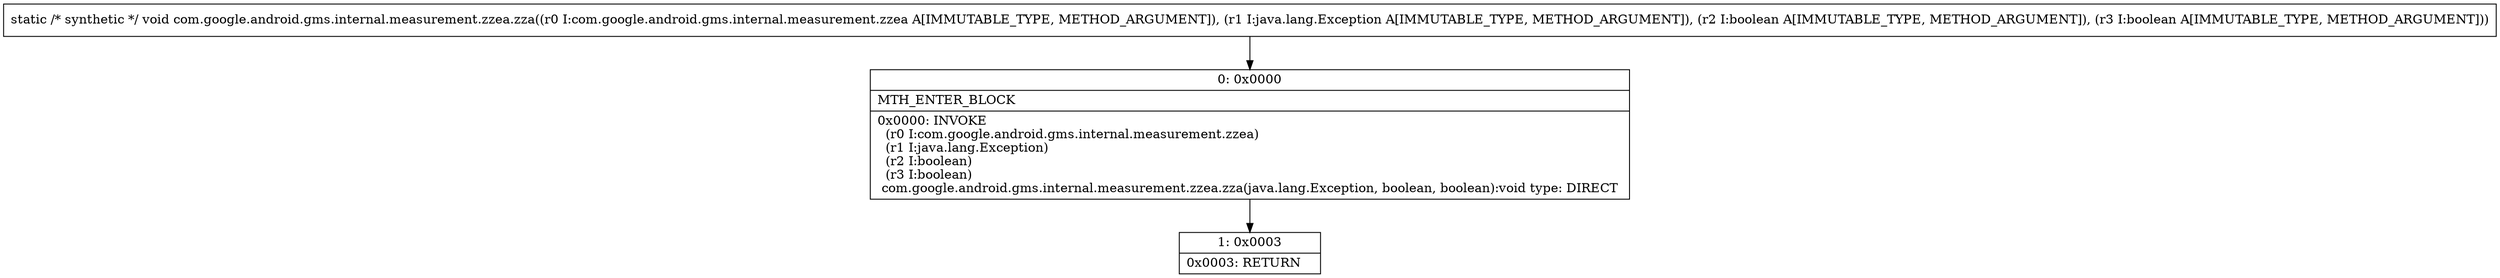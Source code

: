 digraph "CFG forcom.google.android.gms.internal.measurement.zzea.zza(Lcom\/google\/android\/gms\/internal\/measurement\/zzea;Ljava\/lang\/Exception;ZZ)V" {
Node_0 [shape=record,label="{0\:\ 0x0000|MTH_ENTER_BLOCK\l|0x0000: INVOKE  \l  (r0 I:com.google.android.gms.internal.measurement.zzea)\l  (r1 I:java.lang.Exception)\l  (r2 I:boolean)\l  (r3 I:boolean)\l com.google.android.gms.internal.measurement.zzea.zza(java.lang.Exception, boolean, boolean):void type: DIRECT \l}"];
Node_1 [shape=record,label="{1\:\ 0x0003|0x0003: RETURN   \l}"];
MethodNode[shape=record,label="{static \/* synthetic *\/ void com.google.android.gms.internal.measurement.zzea.zza((r0 I:com.google.android.gms.internal.measurement.zzea A[IMMUTABLE_TYPE, METHOD_ARGUMENT]), (r1 I:java.lang.Exception A[IMMUTABLE_TYPE, METHOD_ARGUMENT]), (r2 I:boolean A[IMMUTABLE_TYPE, METHOD_ARGUMENT]), (r3 I:boolean A[IMMUTABLE_TYPE, METHOD_ARGUMENT])) }"];
MethodNode -> Node_0;
Node_0 -> Node_1;
}

